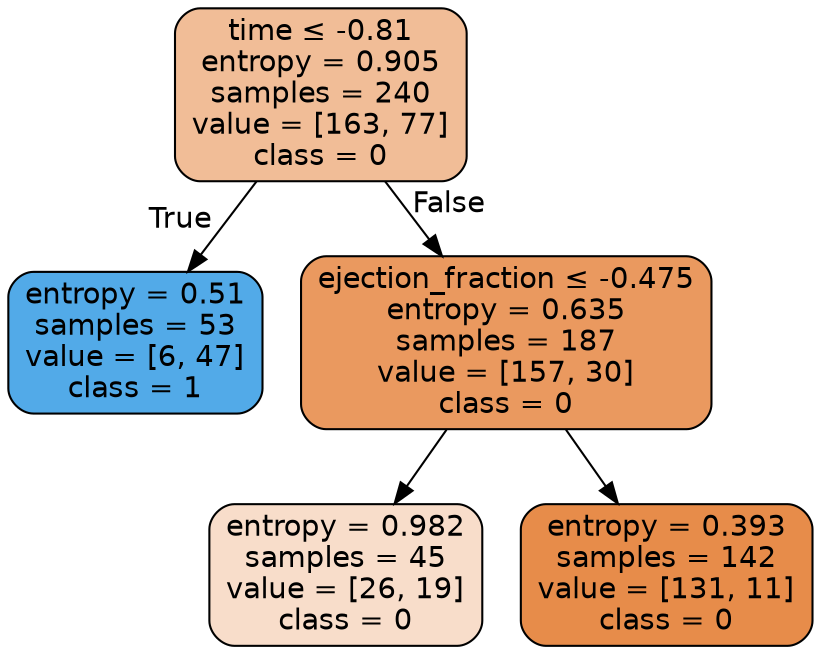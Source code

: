 digraph Tree {
node [shape=box, style="filled, rounded", color="black", fontname=helvetica] ;
edge [fontname=helvetica] ;
0 [label=<time &le; -0.81<br/>entropy = 0.905<br/>samples = 240<br/>value = [163, 77]<br/>class = 0>, fillcolor="#f1bd97"] ;
1 [label=<entropy = 0.51<br/>samples = 53<br/>value = [6, 47]<br/>class = 1>, fillcolor="#52aae8"] ;
0 -> 1 [labeldistance=2.5, labelangle=45, headlabel="True"] ;
2 [label=<ejection_fraction &le; -0.475<br/>entropy = 0.635<br/>samples = 187<br/>value = [157, 30]<br/>class = 0>, fillcolor="#ea995f"] ;
0 -> 2 [labeldistance=2.5, labelangle=-45, headlabel="False"] ;
3 [label=<entropy = 0.982<br/>samples = 45<br/>value = [26, 19]<br/>class = 0>, fillcolor="#f8ddca"] ;
2 -> 3 ;
4 [label=<entropy = 0.393<br/>samples = 142<br/>value = [131, 11]<br/>class = 0>, fillcolor="#e78c4a"] ;
2 -> 4 ;
}